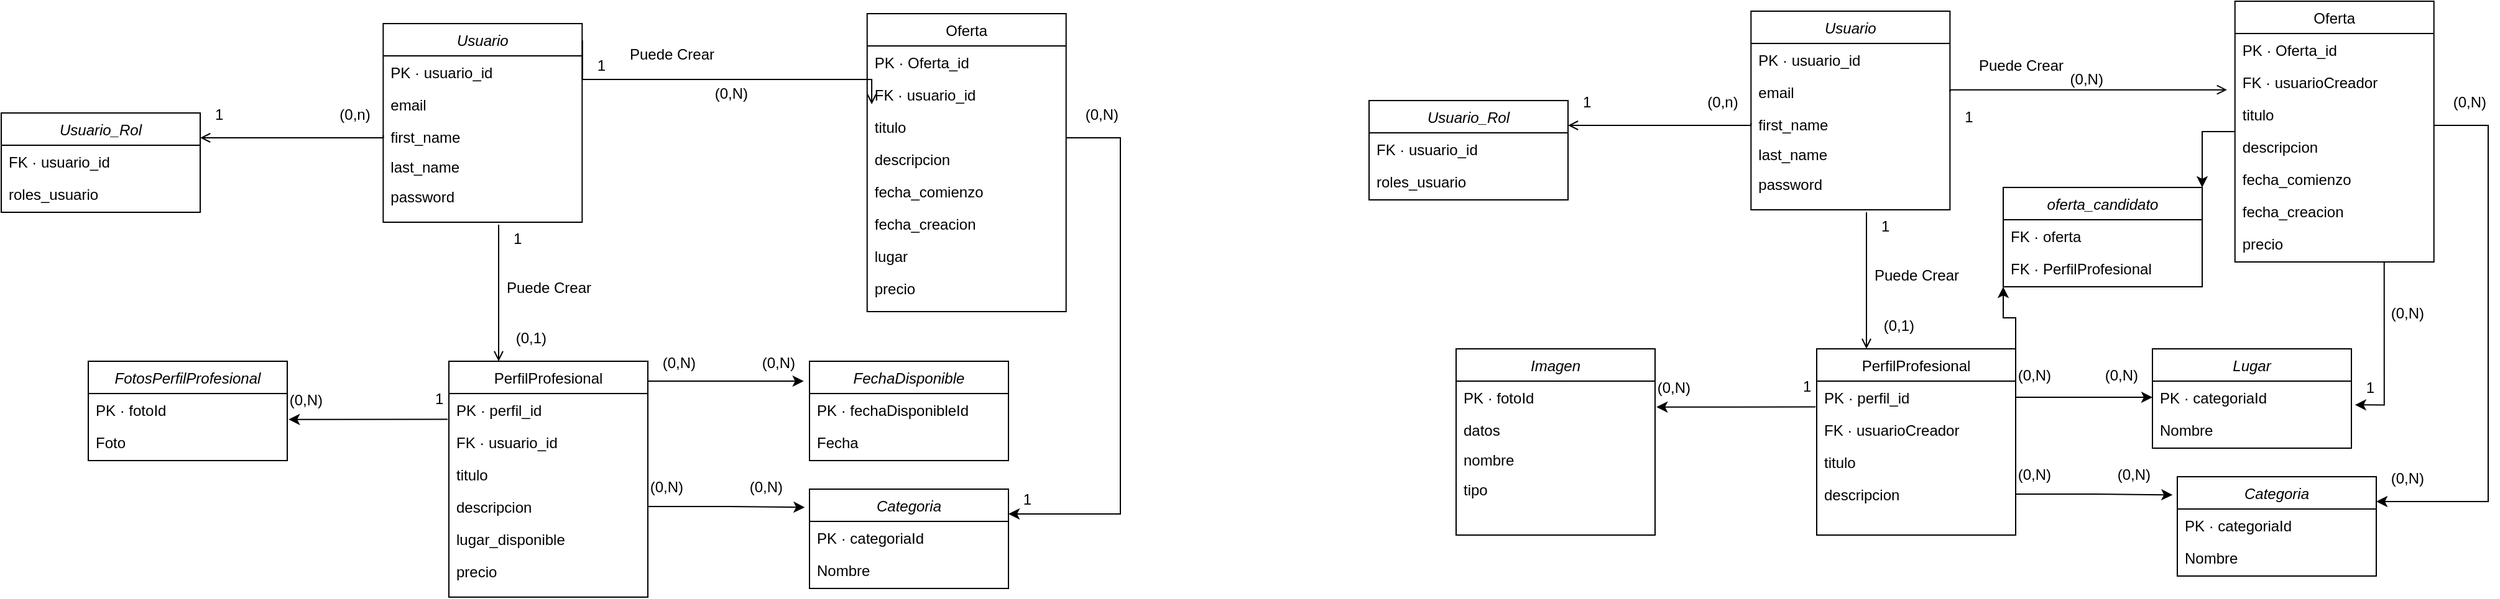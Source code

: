 <mxfile version="23.0.2" type="device">
  <diagram id="C5RBs43oDa-KdzZeNtuy" name="Page-1">
    <mxGraphModel dx="1128" dy="619" grid="1" gridSize="10" guides="1" tooltips="1" connect="1" arrows="1" fold="1" page="1" pageScale="1" pageWidth="827" pageHeight="1169" math="0" shadow="0">
      <root>
        <mxCell id="WIyWlLk6GJQsqaUBKTNV-0" />
        <mxCell id="WIyWlLk6GJQsqaUBKTNV-1" parent="WIyWlLk6GJQsqaUBKTNV-0" />
        <mxCell id="zkfFHV4jXpPFQw0GAbJ--0" value="Usuario" style="swimlane;fontStyle=2;align=center;verticalAlign=top;childLayout=stackLayout;horizontal=1;startSize=26;horizontalStack=0;resizeParent=1;resizeLast=0;collapsible=1;marginBottom=0;rounded=0;shadow=0;strokeWidth=1;" parent="WIyWlLk6GJQsqaUBKTNV-1" vertex="1">
          <mxGeometry x="617.17" y="198" width="160" height="160" as="geometry">
            <mxRectangle x="230" y="140" width="160" height="26" as="alternateBounds" />
          </mxGeometry>
        </mxCell>
        <mxCell id="zkfFHV4jXpPFQw0GAbJ--1" value="PK · usuario_id" style="text;align=left;verticalAlign=top;spacingLeft=4;spacingRight=4;overflow=hidden;rotatable=0;points=[[0,0.5],[1,0.5]];portConstraint=eastwest;" parent="zkfFHV4jXpPFQw0GAbJ--0" vertex="1">
          <mxGeometry y="26" width="160" height="26" as="geometry" />
        </mxCell>
        <mxCell id="zkfFHV4jXpPFQw0GAbJ--2" value="email" style="text;align=left;verticalAlign=top;spacingLeft=4;spacingRight=4;overflow=hidden;rotatable=0;points=[[0,0.5],[1,0.5]];portConstraint=eastwest;rounded=0;shadow=0;html=0;" parent="zkfFHV4jXpPFQw0GAbJ--0" vertex="1">
          <mxGeometry y="52" width="160" height="26" as="geometry" />
        </mxCell>
        <mxCell id="zkfFHV4jXpPFQw0GAbJ--3" value="first_name" style="text;align=left;verticalAlign=top;spacingLeft=4;spacingRight=4;overflow=hidden;rotatable=0;points=[[0,0.5],[1,0.5]];portConstraint=eastwest;rounded=0;shadow=0;html=0;" parent="zkfFHV4jXpPFQw0GAbJ--0" vertex="1">
          <mxGeometry y="78" width="160" height="24" as="geometry" />
        </mxCell>
        <mxCell id="aZsixQPjnXRNn-7B5Ujs-0" value="last_name" style="text;align=left;verticalAlign=top;spacingLeft=4;spacingRight=4;overflow=hidden;rotatable=0;points=[[0,0.5],[1,0.5]];portConstraint=eastwest;rounded=0;shadow=0;html=0;" parent="zkfFHV4jXpPFQw0GAbJ--0" vertex="1">
          <mxGeometry y="102" width="160" height="24" as="geometry" />
        </mxCell>
        <mxCell id="aZsixQPjnXRNn-7B5Ujs-1" value="password" style="text;align=left;verticalAlign=top;spacingLeft=4;spacingRight=4;overflow=hidden;rotatable=0;points=[[0,0.5],[1,0.5]];portConstraint=eastwest;rounded=0;shadow=0;html=0;" parent="zkfFHV4jXpPFQw0GAbJ--0" vertex="1">
          <mxGeometry y="126" width="160" height="24" as="geometry" />
        </mxCell>
        <mxCell id="aZsixQPjnXRNn-7B5Ujs-52" style="edgeStyle=orthogonalEdgeStyle;rounded=0;orthogonalLoop=1;jettySize=auto;html=1;entryX=1;entryY=0.25;entryDx=0;entryDy=0;" parent="WIyWlLk6GJQsqaUBKTNV-1" source="zkfFHV4jXpPFQw0GAbJ--17" target="aZsixQPjnXRNn-7B5Ujs-37" edge="1">
          <mxGeometry relative="1" as="geometry">
            <Array as="points">
              <mxPoint x="1210" y="290" />
              <mxPoint x="1210" y="593" />
            </Array>
          </mxGeometry>
        </mxCell>
        <mxCell id="zkfFHV4jXpPFQw0GAbJ--17" value="Oferta" style="swimlane;fontStyle=0;align=center;verticalAlign=top;childLayout=stackLayout;horizontal=1;startSize=26;horizontalStack=0;resizeParent=1;resizeLast=0;collapsible=1;marginBottom=0;rounded=0;shadow=0;strokeWidth=1;" parent="WIyWlLk6GJQsqaUBKTNV-1" vertex="1">
          <mxGeometry x="1006.36" y="190" width="160" height="240" as="geometry">
            <mxRectangle x="550" y="140" width="160" height="26" as="alternateBounds" />
          </mxGeometry>
        </mxCell>
        <mxCell id="zkfFHV4jXpPFQw0GAbJ--18" value="PK · Oferta_id" style="text;align=left;verticalAlign=top;spacingLeft=4;spacingRight=4;overflow=hidden;rotatable=0;points=[[0,0.5],[1,0.5]];portConstraint=eastwest;" parent="zkfFHV4jXpPFQw0GAbJ--17" vertex="1">
          <mxGeometry y="26" width="160" height="26" as="geometry" />
        </mxCell>
        <mxCell id="zkfFHV4jXpPFQw0GAbJ--25" value="FK · usuario_id" style="text;align=left;verticalAlign=top;spacingLeft=4;spacingRight=4;overflow=hidden;rotatable=0;points=[[0,0.5],[1,0.5]];portConstraint=eastwest;" parent="zkfFHV4jXpPFQw0GAbJ--17" vertex="1">
          <mxGeometry y="52" width="160" height="26" as="geometry" />
        </mxCell>
        <mxCell id="zkfFHV4jXpPFQw0GAbJ--19" value="titulo" style="text;align=left;verticalAlign=top;spacingLeft=4;spacingRight=4;overflow=hidden;rotatable=0;points=[[0,0.5],[1,0.5]];portConstraint=eastwest;rounded=0;shadow=0;html=0;" parent="zkfFHV4jXpPFQw0GAbJ--17" vertex="1">
          <mxGeometry y="78" width="160" height="26" as="geometry" />
        </mxCell>
        <mxCell id="zkfFHV4jXpPFQw0GAbJ--20" value="descripcion" style="text;align=left;verticalAlign=top;spacingLeft=4;spacingRight=4;overflow=hidden;rotatable=0;points=[[0,0.5],[1,0.5]];portConstraint=eastwest;rounded=0;shadow=0;html=0;" parent="zkfFHV4jXpPFQw0GAbJ--17" vertex="1">
          <mxGeometry y="104" width="160" height="26" as="geometry" />
        </mxCell>
        <mxCell id="zkfFHV4jXpPFQw0GAbJ--21" value="fecha_comienzo" style="text;align=left;verticalAlign=top;spacingLeft=4;spacingRight=4;overflow=hidden;rotatable=0;points=[[0,0.5],[1,0.5]];portConstraint=eastwest;rounded=0;shadow=0;html=0;" parent="zkfFHV4jXpPFQw0GAbJ--17" vertex="1">
          <mxGeometry y="130" width="160" height="26" as="geometry" />
        </mxCell>
        <mxCell id="zkfFHV4jXpPFQw0GAbJ--22" value="fecha_creacion" style="text;align=left;verticalAlign=top;spacingLeft=4;spacingRight=4;overflow=hidden;rotatable=0;points=[[0,0.5],[1,0.5]];portConstraint=eastwest;rounded=0;shadow=0;html=0;" parent="zkfFHV4jXpPFQw0GAbJ--17" vertex="1">
          <mxGeometry y="156" width="160" height="26" as="geometry" />
        </mxCell>
        <mxCell id="zkfFHV4jXpPFQw0GAbJ--24" value="lugar" style="text;align=left;verticalAlign=top;spacingLeft=4;spacingRight=4;overflow=hidden;rotatable=0;points=[[0,0.5],[1,0.5]];portConstraint=eastwest;" parent="zkfFHV4jXpPFQw0GAbJ--17" vertex="1">
          <mxGeometry y="182" width="160" height="26" as="geometry" />
        </mxCell>
        <mxCell id="aZsixQPjnXRNn-7B5Ujs-50" value="precio" style="text;align=left;verticalAlign=top;spacingLeft=4;spacingRight=4;overflow=hidden;rotatable=0;points=[[0,0.5],[1,0.5]];portConstraint=eastwest;" parent="zkfFHV4jXpPFQw0GAbJ--17" vertex="1">
          <mxGeometry y="208" width="160" height="26" as="geometry" />
        </mxCell>
        <mxCell id="zkfFHV4jXpPFQw0GAbJ--26" value="" style="endArrow=open;shadow=0;strokeWidth=1;rounded=0;endFill=1;edgeStyle=elbowEdgeStyle;elbow=vertical;exitX=1.001;exitY=0.084;exitDx=0;exitDy=0;exitPerimeter=0;entryX=0.023;entryY=0.808;entryDx=0;entryDy=0;entryPerimeter=0;" parent="WIyWlLk6GJQsqaUBKTNV-1" source="zkfFHV4jXpPFQw0GAbJ--0" target="zkfFHV4jXpPFQw0GAbJ--25" edge="1">
          <mxGeometry x="0.5" y="41" relative="1" as="geometry">
            <mxPoint x="782.13" y="240.0" as="sourcePoint" />
            <mxPoint x="1000" y="243" as="targetPoint" />
            <mxPoint x="-40" y="32" as="offset" />
            <Array as="points">
              <mxPoint x="937.17" y="242.96" />
            </Array>
          </mxGeometry>
        </mxCell>
        <mxCell id="zkfFHV4jXpPFQw0GAbJ--27" value="1" style="resizable=0;align=left;verticalAlign=bottom;labelBackgroundColor=none;fontSize=12;" parent="zkfFHV4jXpPFQw0GAbJ--26" connectable="0" vertex="1">
          <mxGeometry x="-1" relative="1" as="geometry">
            <mxPoint x="10" y="29" as="offset" />
          </mxGeometry>
        </mxCell>
        <mxCell id="zkfFHV4jXpPFQw0GAbJ--28" value="(0,N)" style="resizable=0;align=right;verticalAlign=bottom;labelBackgroundColor=none;fontSize=12;" parent="zkfFHV4jXpPFQw0GAbJ--26" connectable="0" vertex="1">
          <mxGeometry x="1" relative="1" as="geometry">
            <mxPoint x="-98" as="offset" />
          </mxGeometry>
        </mxCell>
        <mxCell id="zkfFHV4jXpPFQw0GAbJ--29" value="Puede Crear" style="text;html=1;resizable=0;points=[];;align=center;verticalAlign=middle;labelBackgroundColor=none;rounded=0;shadow=0;strokeWidth=1;fontSize=12;" parent="zkfFHV4jXpPFQw0GAbJ--26" vertex="1" connectable="0">
          <mxGeometry x="0.5" y="49" relative="1" as="geometry">
            <mxPoint x="-110" y="29" as="offset" />
          </mxGeometry>
        </mxCell>
        <mxCell id="aZsixQPjnXRNn-7B5Ujs-2" value="Usuario_Rol" style="swimlane;fontStyle=2;align=center;verticalAlign=top;childLayout=stackLayout;horizontal=1;startSize=26;horizontalStack=0;resizeParent=1;resizeLast=0;collapsible=1;marginBottom=0;rounded=0;shadow=0;strokeWidth=1;" parent="WIyWlLk6GJQsqaUBKTNV-1" vertex="1">
          <mxGeometry x="310" y="270" width="160" height="80" as="geometry">
            <mxRectangle x="230" y="140" width="160" height="26" as="alternateBounds" />
          </mxGeometry>
        </mxCell>
        <mxCell id="aZsixQPjnXRNn-7B5Ujs-3" value="FK · usuario_id" style="text;align=left;verticalAlign=top;spacingLeft=4;spacingRight=4;overflow=hidden;rotatable=0;points=[[0,0.5],[1,0.5]];portConstraint=eastwest;" parent="aZsixQPjnXRNn-7B5Ujs-2" vertex="1">
          <mxGeometry y="26" width="160" height="26" as="geometry" />
        </mxCell>
        <mxCell id="aZsixQPjnXRNn-7B5Ujs-7" value="roles_usuario" style="text;align=left;verticalAlign=top;spacingLeft=4;spacingRight=4;overflow=hidden;rotatable=0;points=[[0,0.5],[1,0.5]];portConstraint=eastwest;rounded=0;shadow=0;html=0;" parent="aZsixQPjnXRNn-7B5Ujs-2" vertex="1">
          <mxGeometry y="52" width="160" height="24" as="geometry" />
        </mxCell>
        <mxCell id="aZsixQPjnXRNn-7B5Ujs-34" style="edgeStyle=orthogonalEdgeStyle;rounded=0;orthogonalLoop=1;jettySize=auto;html=1;entryX=1.007;entryY=0.801;entryDx=0;entryDy=0;entryPerimeter=0;exitX=-0.006;exitY=0.8;exitDx=0;exitDy=0;exitPerimeter=0;" parent="WIyWlLk6GJQsqaUBKTNV-1" source="aZsixQPjnXRNn-7B5Ujs-9" target="aZsixQPjnXRNn-7B5Ujs-31" edge="1">
          <mxGeometry relative="1" as="geometry">
            <mxPoint x="669" y="647" as="sourcePoint" />
            <mxPoint x="500" y="600" as="targetPoint" />
          </mxGeometry>
        </mxCell>
        <mxCell id="aZsixQPjnXRNn-7B5Ujs-40" style="edgeStyle=orthogonalEdgeStyle;rounded=0;orthogonalLoop=1;jettySize=auto;html=1;exitX=1;exitY=0.5;exitDx=0;exitDy=0;entryX=-0.024;entryY=0.183;entryDx=0;entryDy=0;entryPerimeter=0;" parent="WIyWlLk6GJQsqaUBKTNV-1" source="aZsixQPjnXRNn-7B5Ujs-12" target="aZsixQPjnXRNn-7B5Ujs-37" edge="1">
          <mxGeometry relative="1" as="geometry">
            <Array as="points" />
          </mxGeometry>
        </mxCell>
        <mxCell id="aZsixQPjnXRNn-7B5Ujs-8" value="PerfilProfesional" style="swimlane;fontStyle=0;align=center;verticalAlign=top;childLayout=stackLayout;horizontal=1;startSize=26;horizontalStack=0;resizeParent=1;resizeLast=0;collapsible=1;marginBottom=0;rounded=0;shadow=0;strokeWidth=1;" parent="WIyWlLk6GJQsqaUBKTNV-1" vertex="1">
          <mxGeometry x="670" y="470" width="160" height="190" as="geometry">
            <mxRectangle x="550" y="140" width="160" height="26" as="alternateBounds" />
          </mxGeometry>
        </mxCell>
        <mxCell id="aZsixQPjnXRNn-7B5Ujs-9" value="PK · perfil_id" style="text;align=left;verticalAlign=top;spacingLeft=4;spacingRight=4;overflow=hidden;rotatable=0;points=[[0,0.5],[1,0.5]];portConstraint=eastwest;" parent="aZsixQPjnXRNn-7B5Ujs-8" vertex="1">
          <mxGeometry y="26" width="160" height="26" as="geometry" />
        </mxCell>
        <mxCell id="aZsixQPjnXRNn-7B5Ujs-10" value="FK · usuario_id" style="text;align=left;verticalAlign=top;spacingLeft=4;spacingRight=4;overflow=hidden;rotatable=0;points=[[0,0.5],[1,0.5]];portConstraint=eastwest;" parent="aZsixQPjnXRNn-7B5Ujs-8" vertex="1">
          <mxGeometry y="52" width="160" height="26" as="geometry" />
        </mxCell>
        <mxCell id="aZsixQPjnXRNn-7B5Ujs-11" value="titulo" style="text;align=left;verticalAlign=top;spacingLeft=4;spacingRight=4;overflow=hidden;rotatable=0;points=[[0,0.5],[1,0.5]];portConstraint=eastwest;rounded=0;shadow=0;html=0;" parent="aZsixQPjnXRNn-7B5Ujs-8" vertex="1">
          <mxGeometry y="78" width="160" height="26" as="geometry" />
        </mxCell>
        <mxCell id="aZsixQPjnXRNn-7B5Ujs-12" value="descripcion" style="text;align=left;verticalAlign=top;spacingLeft=4;spacingRight=4;overflow=hidden;rotatable=0;points=[[0,0.5],[1,0.5]];portConstraint=eastwest;rounded=0;shadow=0;html=0;" parent="aZsixQPjnXRNn-7B5Ujs-8" vertex="1">
          <mxGeometry y="104" width="160" height="26" as="geometry" />
        </mxCell>
        <mxCell id="aZsixQPjnXRNn-7B5Ujs-15" value="lugar_disponible" style="text;align=left;verticalAlign=top;spacingLeft=4;spacingRight=4;overflow=hidden;rotatable=0;points=[[0,0.5],[1,0.5]];portConstraint=eastwest;" parent="aZsixQPjnXRNn-7B5Ujs-8" vertex="1">
          <mxGeometry y="130" width="160" height="26" as="geometry" />
        </mxCell>
        <mxCell id="aZsixQPjnXRNn-7B5Ujs-51" value="precio" style="text;align=left;verticalAlign=top;spacingLeft=4;spacingRight=4;overflow=hidden;rotatable=0;points=[[0,0.5],[1,0.5]];portConstraint=eastwest;" parent="aZsixQPjnXRNn-7B5Ujs-8" vertex="1">
          <mxGeometry y="156" width="160" height="26" as="geometry" />
        </mxCell>
        <mxCell id="aZsixQPjnXRNn-7B5Ujs-17" value="" style="endArrow=open;shadow=0;strokeWidth=1;rounded=0;endFill=1;edgeStyle=elbowEdgeStyle;elbow=vertical;entryX=0.25;entryY=0;entryDx=0;entryDy=0;" parent="WIyWlLk6GJQsqaUBKTNV-1" target="aZsixQPjnXRNn-7B5Ujs-8" edge="1">
          <mxGeometry x="0.5" y="41" relative="1" as="geometry">
            <mxPoint x="710" y="360" as="sourcePoint" />
            <mxPoint x="594" y="440" as="targetPoint" />
            <mxPoint x="-40" y="32" as="offset" />
            <Array as="points">
              <mxPoint x="710" y="410" />
            </Array>
          </mxGeometry>
        </mxCell>
        <mxCell id="aZsixQPjnXRNn-7B5Ujs-18" value="1" style="resizable=0;align=left;verticalAlign=bottom;labelBackgroundColor=none;fontSize=12;" parent="aZsixQPjnXRNn-7B5Ujs-17" connectable="0" vertex="1">
          <mxGeometry x="-1" relative="1" as="geometry">
            <mxPoint x="10" y="20" as="offset" />
          </mxGeometry>
        </mxCell>
        <mxCell id="aZsixQPjnXRNn-7B5Ujs-19" value="(0,1)" style="resizable=0;align=right;verticalAlign=bottom;labelBackgroundColor=none;fontSize=12;" parent="aZsixQPjnXRNn-7B5Ujs-17" connectable="0" vertex="1">
          <mxGeometry x="1" relative="1" as="geometry">
            <mxPoint x="40" y="-10" as="offset" />
          </mxGeometry>
        </mxCell>
        <mxCell id="aZsixQPjnXRNn-7B5Ujs-20" value="Puede Crear" style="text;html=1;resizable=0;points=[];;align=center;verticalAlign=middle;labelBackgroundColor=none;rounded=0;shadow=0;strokeWidth=1;fontSize=12;" parent="aZsixQPjnXRNn-7B5Ujs-17" vertex="1" connectable="0">
          <mxGeometry x="0.5" y="49" relative="1" as="geometry">
            <mxPoint x="-9" y="-32" as="offset" />
          </mxGeometry>
        </mxCell>
        <mxCell id="aZsixQPjnXRNn-7B5Ujs-26" value="" style="endArrow=open;shadow=0;strokeWidth=1;rounded=0;endFill=1;edgeStyle=elbowEdgeStyle;elbow=vertical;exitX=0;exitY=0.5;exitDx=0;exitDy=0;entryX=1;entryY=0.25;entryDx=0;entryDy=0;" parent="WIyWlLk6GJQsqaUBKTNV-1" source="zkfFHV4jXpPFQw0GAbJ--3" target="aZsixQPjnXRNn-7B5Ujs-2" edge="1">
          <mxGeometry x="0.5" y="41" relative="1" as="geometry">
            <mxPoint x="380" y="410" as="sourcePoint" />
            <mxPoint x="390" y="280" as="targetPoint" />
            <mxPoint x="-40" y="32" as="offset" />
            <Array as="points">
              <mxPoint x="480" y="290" />
            </Array>
          </mxGeometry>
        </mxCell>
        <mxCell id="aZsixQPjnXRNn-7B5Ujs-27" value="(0,n)" style="resizable=0;align=left;verticalAlign=bottom;labelBackgroundColor=none;fontSize=12;" parent="aZsixQPjnXRNn-7B5Ujs-26" connectable="0" vertex="1">
          <mxGeometry x="-1" relative="1" as="geometry">
            <mxPoint x="-37" y="-8" as="offset" />
          </mxGeometry>
        </mxCell>
        <mxCell id="aZsixQPjnXRNn-7B5Ujs-28" value="1" style="resizable=0;align=right;verticalAlign=bottom;labelBackgroundColor=none;fontSize=12;" parent="aZsixQPjnXRNn-7B5Ujs-26" connectable="0" vertex="1">
          <mxGeometry x="1" relative="1" as="geometry">
            <mxPoint x="20" y="-10" as="offset" />
          </mxGeometry>
        </mxCell>
        <mxCell id="aZsixQPjnXRNn-7B5Ujs-30" value="FotosPerfilProfesional" style="swimlane;fontStyle=2;align=center;verticalAlign=top;childLayout=stackLayout;horizontal=1;startSize=26;horizontalStack=0;resizeParent=1;resizeLast=0;collapsible=1;marginBottom=0;rounded=0;shadow=0;strokeWidth=1;" parent="WIyWlLk6GJQsqaUBKTNV-1" vertex="1">
          <mxGeometry x="380" y="470" width="160" height="80" as="geometry">
            <mxRectangle x="230" y="140" width="160" height="26" as="alternateBounds" />
          </mxGeometry>
        </mxCell>
        <mxCell id="aZsixQPjnXRNn-7B5Ujs-31" value="PK · fotoId" style="text;align=left;verticalAlign=top;spacingLeft=4;spacingRight=4;overflow=hidden;rotatable=0;points=[[0,0.5],[1,0.5]];portConstraint=eastwest;" parent="aZsixQPjnXRNn-7B5Ujs-30" vertex="1">
          <mxGeometry y="26" width="160" height="26" as="geometry" />
        </mxCell>
        <mxCell id="aZsixQPjnXRNn-7B5Ujs-32" value="Foto" style="text;align=left;verticalAlign=top;spacingLeft=4;spacingRight=4;overflow=hidden;rotatable=0;points=[[0,0.5],[1,0.5]];portConstraint=eastwest;rounded=0;shadow=0;html=0;" parent="aZsixQPjnXRNn-7B5Ujs-30" vertex="1">
          <mxGeometry y="52" width="160" height="24" as="geometry" />
        </mxCell>
        <mxCell id="aZsixQPjnXRNn-7B5Ujs-35" value="(0,N)" style="resizable=0;align=right;verticalAlign=bottom;labelBackgroundColor=none;fontSize=12;" parent="WIyWlLk6GJQsqaUBKTNV-1" connectable="0" vertex="1">
          <mxGeometry x="569.997" y="510.0" as="geometry" />
        </mxCell>
        <mxCell id="aZsixQPjnXRNn-7B5Ujs-37" value="Categoria" style="swimlane;fontStyle=2;align=center;verticalAlign=top;childLayout=stackLayout;horizontal=1;startSize=26;horizontalStack=0;resizeParent=1;resizeLast=0;collapsible=1;marginBottom=0;rounded=0;shadow=0;strokeWidth=1;" parent="WIyWlLk6GJQsqaUBKTNV-1" vertex="1">
          <mxGeometry x="960" y="573" width="160" height="80" as="geometry">
            <mxRectangle x="230" y="140" width="160" height="26" as="alternateBounds" />
          </mxGeometry>
        </mxCell>
        <mxCell id="aZsixQPjnXRNn-7B5Ujs-38" value="PK · categoriaId" style="text;align=left;verticalAlign=top;spacingLeft=4;spacingRight=4;overflow=hidden;rotatable=0;points=[[0,0.5],[1,0.5]];portConstraint=eastwest;" parent="aZsixQPjnXRNn-7B5Ujs-37" vertex="1">
          <mxGeometry y="26" width="160" height="26" as="geometry" />
        </mxCell>
        <mxCell id="aZsixQPjnXRNn-7B5Ujs-39" value="Nombre" style="text;align=left;verticalAlign=top;spacingLeft=4;spacingRight=4;overflow=hidden;rotatable=0;points=[[0,0.5],[1,0.5]];portConstraint=eastwest;rounded=0;shadow=0;html=0;" parent="aZsixQPjnXRNn-7B5Ujs-37" vertex="1">
          <mxGeometry y="52" width="160" height="24" as="geometry" />
        </mxCell>
        <mxCell id="aZsixQPjnXRNn-7B5Ujs-41" value="(0,N)" style="resizable=0;align=right;verticalAlign=bottom;labelBackgroundColor=none;fontSize=12;" parent="WIyWlLk6GJQsqaUBKTNV-1" connectable="0" vertex="1">
          <mxGeometry x="859.997" y="580" as="geometry" />
        </mxCell>
        <mxCell id="aZsixQPjnXRNn-7B5Ujs-42" value="(0,N)" style="resizable=0;align=right;verticalAlign=bottom;labelBackgroundColor=none;fontSize=12;" parent="WIyWlLk6GJQsqaUBKTNV-1" connectable="0" vertex="1">
          <mxGeometry x="939.997" y="580" as="geometry" />
        </mxCell>
        <mxCell id="aZsixQPjnXRNn-7B5Ujs-43" value="1" style="resizable=0;align=left;verticalAlign=bottom;labelBackgroundColor=none;fontSize=12;" parent="WIyWlLk6GJQsqaUBKTNV-1" connectable="0" vertex="1">
          <mxGeometry x="660" y="510.0" as="geometry">
            <mxPoint x="-3" y="-1" as="offset" />
          </mxGeometry>
        </mxCell>
        <mxCell id="aZsixQPjnXRNn-7B5Ujs-44" value="FechaDisponible" style="swimlane;fontStyle=2;align=center;verticalAlign=top;childLayout=stackLayout;horizontal=1;startSize=26;horizontalStack=0;resizeParent=1;resizeLast=0;collapsible=1;marginBottom=0;rounded=0;shadow=0;strokeWidth=1;" parent="WIyWlLk6GJQsqaUBKTNV-1" vertex="1">
          <mxGeometry x="960" y="470" width="160" height="80" as="geometry">
            <mxRectangle x="230" y="140" width="160" height="26" as="alternateBounds" />
          </mxGeometry>
        </mxCell>
        <mxCell id="aZsixQPjnXRNn-7B5Ujs-45" value="PK · fechaDisponibleId" style="text;align=left;verticalAlign=top;spacingLeft=4;spacingRight=4;overflow=hidden;rotatable=0;points=[[0,0.5],[1,0.5]];portConstraint=eastwest;" parent="aZsixQPjnXRNn-7B5Ujs-44" vertex="1">
          <mxGeometry y="26" width="160" height="26" as="geometry" />
        </mxCell>
        <mxCell id="aZsixQPjnXRNn-7B5Ujs-46" value="Fecha" style="text;align=left;verticalAlign=top;spacingLeft=4;spacingRight=4;overflow=hidden;rotatable=0;points=[[0,0.5],[1,0.5]];portConstraint=eastwest;rounded=0;shadow=0;html=0;" parent="aZsixQPjnXRNn-7B5Ujs-44" vertex="1">
          <mxGeometry y="52" width="160" height="24" as="geometry" />
        </mxCell>
        <mxCell id="aZsixQPjnXRNn-7B5Ujs-47" style="edgeStyle=orthogonalEdgeStyle;rounded=0;orthogonalLoop=1;jettySize=auto;html=1;entryX=-0.029;entryY=0.2;entryDx=0;entryDy=0;entryPerimeter=0;" parent="WIyWlLk6GJQsqaUBKTNV-1" source="aZsixQPjnXRNn-7B5Ujs-8" target="aZsixQPjnXRNn-7B5Ujs-44" edge="1">
          <mxGeometry relative="1" as="geometry">
            <Array as="points">
              <mxPoint x="890" y="486" />
              <mxPoint x="890" y="486" />
            </Array>
          </mxGeometry>
        </mxCell>
        <mxCell id="aZsixQPjnXRNn-7B5Ujs-48" value="(0,N)" style="resizable=0;align=right;verticalAlign=bottom;labelBackgroundColor=none;fontSize=12;" parent="WIyWlLk6GJQsqaUBKTNV-1" connectable="0" vertex="1">
          <mxGeometry x="949.997" y="480.0" as="geometry" />
        </mxCell>
        <mxCell id="aZsixQPjnXRNn-7B5Ujs-49" value="(0,N)" style="resizable=0;align=right;verticalAlign=bottom;labelBackgroundColor=none;fontSize=12;" parent="WIyWlLk6GJQsqaUBKTNV-1" connectable="0" vertex="1">
          <mxGeometry x="869.997" y="480.0" as="geometry" />
        </mxCell>
        <mxCell id="aZsixQPjnXRNn-7B5Ujs-53" value="(0,N)" style="resizable=0;align=right;verticalAlign=bottom;labelBackgroundColor=none;fontSize=12;" parent="WIyWlLk6GJQsqaUBKTNV-1" connectable="0" vertex="1">
          <mxGeometry x="1209.997" y="280.0" as="geometry" />
        </mxCell>
        <mxCell id="aZsixQPjnXRNn-7B5Ujs-54" value="1" style="resizable=0;align=right;verticalAlign=bottom;labelBackgroundColor=none;fontSize=12;" parent="WIyWlLk6GJQsqaUBKTNV-1" connectable="0" vertex="1">
          <mxGeometry x="1140" y="590" as="geometry" />
        </mxCell>
        <mxCell id="DtI6e-BI0SvDTkb59IeY-0" value="Usuario" style="swimlane;fontStyle=2;align=center;verticalAlign=top;childLayout=stackLayout;horizontal=1;startSize=26;horizontalStack=0;resizeParent=1;resizeLast=0;collapsible=1;marginBottom=0;rounded=0;shadow=0;strokeWidth=1;" vertex="1" parent="WIyWlLk6GJQsqaUBKTNV-1">
          <mxGeometry x="1717.17" y="188" width="160" height="160" as="geometry">
            <mxRectangle x="230" y="140" width="160" height="26" as="alternateBounds" />
          </mxGeometry>
        </mxCell>
        <mxCell id="DtI6e-BI0SvDTkb59IeY-1" value="PK · usuario_id" style="text;align=left;verticalAlign=top;spacingLeft=4;spacingRight=4;overflow=hidden;rotatable=0;points=[[0,0.5],[1,0.5]];portConstraint=eastwest;" vertex="1" parent="DtI6e-BI0SvDTkb59IeY-0">
          <mxGeometry y="26" width="160" height="26" as="geometry" />
        </mxCell>
        <mxCell id="DtI6e-BI0SvDTkb59IeY-2" value="email" style="text;align=left;verticalAlign=top;spacingLeft=4;spacingRight=4;overflow=hidden;rotatable=0;points=[[0,0.5],[1,0.5]];portConstraint=eastwest;rounded=0;shadow=0;html=0;" vertex="1" parent="DtI6e-BI0SvDTkb59IeY-0">
          <mxGeometry y="52" width="160" height="26" as="geometry" />
        </mxCell>
        <mxCell id="DtI6e-BI0SvDTkb59IeY-3" value="first_name" style="text;align=left;verticalAlign=top;spacingLeft=4;spacingRight=4;overflow=hidden;rotatable=0;points=[[0,0.5],[1,0.5]];portConstraint=eastwest;rounded=0;shadow=0;html=0;" vertex="1" parent="DtI6e-BI0SvDTkb59IeY-0">
          <mxGeometry y="78" width="160" height="24" as="geometry" />
        </mxCell>
        <mxCell id="DtI6e-BI0SvDTkb59IeY-4" value="last_name" style="text;align=left;verticalAlign=top;spacingLeft=4;spacingRight=4;overflow=hidden;rotatable=0;points=[[0,0.5],[1,0.5]];portConstraint=eastwest;rounded=0;shadow=0;html=0;" vertex="1" parent="DtI6e-BI0SvDTkb59IeY-0">
          <mxGeometry y="102" width="160" height="24" as="geometry" />
        </mxCell>
        <mxCell id="DtI6e-BI0SvDTkb59IeY-5" value="password" style="text;align=left;verticalAlign=top;spacingLeft=4;spacingRight=4;overflow=hidden;rotatable=0;points=[[0,0.5],[1,0.5]];portConstraint=eastwest;rounded=0;shadow=0;html=0;" vertex="1" parent="DtI6e-BI0SvDTkb59IeY-0">
          <mxGeometry y="126" width="160" height="24" as="geometry" />
        </mxCell>
        <mxCell id="DtI6e-BI0SvDTkb59IeY-6" style="edgeStyle=orthogonalEdgeStyle;rounded=0;orthogonalLoop=1;jettySize=auto;html=1;entryX=1;entryY=0.25;entryDx=0;entryDy=0;" edge="1" parent="WIyWlLk6GJQsqaUBKTNV-1" source="DtI6e-BI0SvDTkb59IeY-7" target="DtI6e-BI0SvDTkb59IeY-43">
          <mxGeometry relative="1" as="geometry">
            <Array as="points">
              <mxPoint x="2310" y="280" />
              <mxPoint x="2310" y="583" />
            </Array>
          </mxGeometry>
        </mxCell>
        <mxCell id="DtI6e-BI0SvDTkb59IeY-71" style="edgeStyle=orthogonalEdgeStyle;rounded=0;orthogonalLoop=1;jettySize=auto;html=1;entryX=1;entryY=0;entryDx=0;entryDy=0;" edge="1" parent="WIyWlLk6GJQsqaUBKTNV-1" source="DtI6e-BI0SvDTkb59IeY-7" target="DtI6e-BI0SvDTkb59IeY-68">
          <mxGeometry relative="1" as="geometry" />
        </mxCell>
        <mxCell id="DtI6e-BI0SvDTkb59IeY-7" value="Oferta" style="swimlane;fontStyle=0;align=center;verticalAlign=top;childLayout=stackLayout;horizontal=1;startSize=26;horizontalStack=0;resizeParent=1;resizeLast=0;collapsible=1;marginBottom=0;rounded=0;shadow=0;strokeWidth=1;" vertex="1" parent="WIyWlLk6GJQsqaUBKTNV-1">
          <mxGeometry x="2106.36" y="180" width="160" height="210" as="geometry">
            <mxRectangle x="550" y="140" width="160" height="26" as="alternateBounds" />
          </mxGeometry>
        </mxCell>
        <mxCell id="DtI6e-BI0SvDTkb59IeY-8" value="PK · Oferta_id" style="text;align=left;verticalAlign=top;spacingLeft=4;spacingRight=4;overflow=hidden;rotatable=0;points=[[0,0.5],[1,0.5]];portConstraint=eastwest;" vertex="1" parent="DtI6e-BI0SvDTkb59IeY-7">
          <mxGeometry y="26" width="160" height="26" as="geometry" />
        </mxCell>
        <mxCell id="DtI6e-BI0SvDTkb59IeY-9" value="FK · usuarioCreador" style="text;align=left;verticalAlign=top;spacingLeft=4;spacingRight=4;overflow=hidden;rotatable=0;points=[[0,0.5],[1,0.5]];portConstraint=eastwest;" vertex="1" parent="DtI6e-BI0SvDTkb59IeY-7">
          <mxGeometry y="52" width="160" height="26" as="geometry" />
        </mxCell>
        <mxCell id="DtI6e-BI0SvDTkb59IeY-10" value="titulo" style="text;align=left;verticalAlign=top;spacingLeft=4;spacingRight=4;overflow=hidden;rotatable=0;points=[[0,0.5],[1,0.5]];portConstraint=eastwest;rounded=0;shadow=0;html=0;" vertex="1" parent="DtI6e-BI0SvDTkb59IeY-7">
          <mxGeometry y="78" width="160" height="26" as="geometry" />
        </mxCell>
        <mxCell id="DtI6e-BI0SvDTkb59IeY-11" value="descripcion" style="text;align=left;verticalAlign=top;spacingLeft=4;spacingRight=4;overflow=hidden;rotatable=0;points=[[0,0.5],[1,0.5]];portConstraint=eastwest;rounded=0;shadow=0;html=0;" vertex="1" parent="DtI6e-BI0SvDTkb59IeY-7">
          <mxGeometry y="104" width="160" height="26" as="geometry" />
        </mxCell>
        <mxCell id="DtI6e-BI0SvDTkb59IeY-12" value="fecha_comienzo" style="text;align=left;verticalAlign=top;spacingLeft=4;spacingRight=4;overflow=hidden;rotatable=0;points=[[0,0.5],[1,0.5]];portConstraint=eastwest;rounded=0;shadow=0;html=0;" vertex="1" parent="DtI6e-BI0SvDTkb59IeY-7">
          <mxGeometry y="130" width="160" height="26" as="geometry" />
        </mxCell>
        <mxCell id="DtI6e-BI0SvDTkb59IeY-13" value="fecha_creacion" style="text;align=left;verticalAlign=top;spacingLeft=4;spacingRight=4;overflow=hidden;rotatable=0;points=[[0,0.5],[1,0.5]];portConstraint=eastwest;rounded=0;shadow=0;html=0;" vertex="1" parent="DtI6e-BI0SvDTkb59IeY-7">
          <mxGeometry y="156" width="160" height="26" as="geometry" />
        </mxCell>
        <mxCell id="DtI6e-BI0SvDTkb59IeY-15" value="precio" style="text;align=left;verticalAlign=top;spacingLeft=4;spacingRight=4;overflow=hidden;rotatable=0;points=[[0,0.5],[1,0.5]];portConstraint=eastwest;" vertex="1" parent="DtI6e-BI0SvDTkb59IeY-7">
          <mxGeometry y="182" width="160" height="26" as="geometry" />
        </mxCell>
        <mxCell id="DtI6e-BI0SvDTkb59IeY-16" value="" style="endArrow=open;shadow=0;strokeWidth=1;rounded=0;endFill=1;edgeStyle=elbowEdgeStyle;elbow=vertical;exitX=1;exitY=0.5;exitDx=0;exitDy=0;entryX=-0.04;entryY=0.745;entryDx=0;entryDy=0;entryPerimeter=0;" edge="1" parent="WIyWlLk6GJQsqaUBKTNV-1" source="DtI6e-BI0SvDTkb59IeY-2" target="DtI6e-BI0SvDTkb59IeY-9">
          <mxGeometry x="0.5" y="41" relative="1" as="geometry">
            <mxPoint x="1920" y="260" as="sourcePoint" />
            <mxPoint x="2080" y="260" as="targetPoint" />
            <mxPoint x="-40" y="32" as="offset" />
            <Array as="points">
              <mxPoint x="1962.67" y="251.36" />
            </Array>
          </mxGeometry>
        </mxCell>
        <mxCell id="DtI6e-BI0SvDTkb59IeY-17" value="1" style="resizable=0;align=left;verticalAlign=bottom;labelBackgroundColor=none;fontSize=12;" connectable="0" vertex="1" parent="DtI6e-BI0SvDTkb59IeY-16">
          <mxGeometry x="-1" relative="1" as="geometry">
            <mxPoint x="10" y="29" as="offset" />
          </mxGeometry>
        </mxCell>
        <mxCell id="DtI6e-BI0SvDTkb59IeY-18" value="(0,N)" style="resizable=0;align=right;verticalAlign=bottom;labelBackgroundColor=none;fontSize=12;" connectable="0" vertex="1" parent="DtI6e-BI0SvDTkb59IeY-16">
          <mxGeometry x="1" relative="1" as="geometry">
            <mxPoint x="-98" as="offset" />
          </mxGeometry>
        </mxCell>
        <mxCell id="DtI6e-BI0SvDTkb59IeY-19" value="Puede Crear" style="text;html=1;resizable=0;points=[];;align=center;verticalAlign=middle;labelBackgroundColor=none;rounded=0;shadow=0;strokeWidth=1;fontSize=12;" vertex="1" connectable="0" parent="DtI6e-BI0SvDTkb59IeY-16">
          <mxGeometry x="0.5" y="49" relative="1" as="geometry">
            <mxPoint x="-110" y="29" as="offset" />
          </mxGeometry>
        </mxCell>
        <mxCell id="DtI6e-BI0SvDTkb59IeY-20" value="Usuario_Rol" style="swimlane;fontStyle=2;align=center;verticalAlign=top;childLayout=stackLayout;horizontal=1;startSize=26;horizontalStack=0;resizeParent=1;resizeLast=0;collapsible=1;marginBottom=0;rounded=0;shadow=0;strokeWidth=1;" vertex="1" parent="WIyWlLk6GJQsqaUBKTNV-1">
          <mxGeometry x="1410" y="260" width="160" height="80" as="geometry">
            <mxRectangle x="230" y="140" width="160" height="26" as="alternateBounds" />
          </mxGeometry>
        </mxCell>
        <mxCell id="DtI6e-BI0SvDTkb59IeY-21" value="FK · usuario_id" style="text;align=left;verticalAlign=top;spacingLeft=4;spacingRight=4;overflow=hidden;rotatable=0;points=[[0,0.5],[1,0.5]];portConstraint=eastwest;" vertex="1" parent="DtI6e-BI0SvDTkb59IeY-20">
          <mxGeometry y="26" width="160" height="26" as="geometry" />
        </mxCell>
        <mxCell id="DtI6e-BI0SvDTkb59IeY-22" value="roles_usuario" style="text;align=left;verticalAlign=top;spacingLeft=4;spacingRight=4;overflow=hidden;rotatable=0;points=[[0,0.5],[1,0.5]];portConstraint=eastwest;rounded=0;shadow=0;html=0;" vertex="1" parent="DtI6e-BI0SvDTkb59IeY-20">
          <mxGeometry y="52" width="160" height="24" as="geometry" />
        </mxCell>
        <mxCell id="DtI6e-BI0SvDTkb59IeY-23" style="edgeStyle=orthogonalEdgeStyle;rounded=0;orthogonalLoop=1;jettySize=auto;html=1;entryX=1.007;entryY=0.801;entryDx=0;entryDy=0;entryPerimeter=0;exitX=-0.006;exitY=0.8;exitDx=0;exitDy=0;exitPerimeter=0;" edge="1" parent="WIyWlLk6GJQsqaUBKTNV-1" source="DtI6e-BI0SvDTkb59IeY-26" target="DtI6e-BI0SvDTkb59IeY-40">
          <mxGeometry relative="1" as="geometry">
            <mxPoint x="1769" y="637" as="sourcePoint" />
            <mxPoint x="1600" y="590" as="targetPoint" />
          </mxGeometry>
        </mxCell>
        <mxCell id="DtI6e-BI0SvDTkb59IeY-24" style="edgeStyle=orthogonalEdgeStyle;rounded=0;orthogonalLoop=1;jettySize=auto;html=1;exitX=1;exitY=0.5;exitDx=0;exitDy=0;entryX=-0.024;entryY=0.183;entryDx=0;entryDy=0;entryPerimeter=0;" edge="1" parent="WIyWlLk6GJQsqaUBKTNV-1" source="DtI6e-BI0SvDTkb59IeY-29" target="DtI6e-BI0SvDTkb59IeY-43">
          <mxGeometry relative="1" as="geometry">
            <Array as="points" />
          </mxGeometry>
        </mxCell>
        <mxCell id="DtI6e-BI0SvDTkb59IeY-72" style="edgeStyle=orthogonalEdgeStyle;rounded=0;orthogonalLoop=1;jettySize=auto;html=1;entryX=0;entryY=1;entryDx=0;entryDy=0;exitX=1;exitY=0;exitDx=0;exitDy=0;" edge="1" parent="WIyWlLk6GJQsqaUBKTNV-1" source="DtI6e-BI0SvDTkb59IeY-25" target="DtI6e-BI0SvDTkb59IeY-68">
          <mxGeometry relative="1" as="geometry" />
        </mxCell>
        <mxCell id="DtI6e-BI0SvDTkb59IeY-25" value="PerfilProfesional" style="swimlane;fontStyle=0;align=center;verticalAlign=top;childLayout=stackLayout;horizontal=1;startSize=26;horizontalStack=0;resizeParent=1;resizeLast=0;collapsible=1;marginBottom=0;rounded=0;shadow=0;strokeWidth=1;" vertex="1" parent="WIyWlLk6GJQsqaUBKTNV-1">
          <mxGeometry x="1770" y="460" width="160" height="150" as="geometry">
            <mxRectangle x="550" y="140" width="160" height="26" as="alternateBounds" />
          </mxGeometry>
        </mxCell>
        <mxCell id="DtI6e-BI0SvDTkb59IeY-26" value="PK · perfil_id" style="text;align=left;verticalAlign=top;spacingLeft=4;spacingRight=4;overflow=hidden;rotatable=0;points=[[0,0.5],[1,0.5]];portConstraint=eastwest;" vertex="1" parent="DtI6e-BI0SvDTkb59IeY-25">
          <mxGeometry y="26" width="160" height="26" as="geometry" />
        </mxCell>
        <mxCell id="DtI6e-BI0SvDTkb59IeY-27" value="FK · usuarioCreador" style="text;align=left;verticalAlign=top;spacingLeft=4;spacingRight=4;overflow=hidden;rotatable=0;points=[[0,0.5],[1,0.5]];portConstraint=eastwest;" vertex="1" parent="DtI6e-BI0SvDTkb59IeY-25">
          <mxGeometry y="52" width="160" height="26" as="geometry" />
        </mxCell>
        <mxCell id="DtI6e-BI0SvDTkb59IeY-28" value="titulo" style="text;align=left;verticalAlign=top;spacingLeft=4;spacingRight=4;overflow=hidden;rotatable=0;points=[[0,0.5],[1,0.5]];portConstraint=eastwest;rounded=0;shadow=0;html=0;" vertex="1" parent="DtI6e-BI0SvDTkb59IeY-25">
          <mxGeometry y="78" width="160" height="26" as="geometry" />
        </mxCell>
        <mxCell id="DtI6e-BI0SvDTkb59IeY-29" value="descripcion" style="text;align=left;verticalAlign=top;spacingLeft=4;spacingRight=4;overflow=hidden;rotatable=0;points=[[0,0.5],[1,0.5]];portConstraint=eastwest;rounded=0;shadow=0;html=0;" vertex="1" parent="DtI6e-BI0SvDTkb59IeY-25">
          <mxGeometry y="104" width="160" height="26" as="geometry" />
        </mxCell>
        <mxCell id="DtI6e-BI0SvDTkb59IeY-32" value="" style="endArrow=open;shadow=0;strokeWidth=1;rounded=0;endFill=1;edgeStyle=elbowEdgeStyle;elbow=vertical;entryX=0.25;entryY=0;entryDx=0;entryDy=0;" edge="1" parent="WIyWlLk6GJQsqaUBKTNV-1" target="DtI6e-BI0SvDTkb59IeY-25">
          <mxGeometry x="0.5" y="41" relative="1" as="geometry">
            <mxPoint x="1810" y="350" as="sourcePoint" />
            <mxPoint x="1694" y="430" as="targetPoint" />
            <mxPoint x="-40" y="32" as="offset" />
            <Array as="points">
              <mxPoint x="1810" y="400" />
            </Array>
          </mxGeometry>
        </mxCell>
        <mxCell id="DtI6e-BI0SvDTkb59IeY-33" value="1" style="resizable=0;align=left;verticalAlign=bottom;labelBackgroundColor=none;fontSize=12;" connectable="0" vertex="1" parent="DtI6e-BI0SvDTkb59IeY-32">
          <mxGeometry x="-1" relative="1" as="geometry">
            <mxPoint x="10" y="20" as="offset" />
          </mxGeometry>
        </mxCell>
        <mxCell id="DtI6e-BI0SvDTkb59IeY-34" value="(0,1)" style="resizable=0;align=right;verticalAlign=bottom;labelBackgroundColor=none;fontSize=12;" connectable="0" vertex="1" parent="DtI6e-BI0SvDTkb59IeY-32">
          <mxGeometry x="1" relative="1" as="geometry">
            <mxPoint x="40" y="-10" as="offset" />
          </mxGeometry>
        </mxCell>
        <mxCell id="DtI6e-BI0SvDTkb59IeY-35" value="Puede Crear" style="text;html=1;resizable=0;points=[];;align=center;verticalAlign=middle;labelBackgroundColor=none;rounded=0;shadow=0;strokeWidth=1;fontSize=12;" vertex="1" connectable="0" parent="DtI6e-BI0SvDTkb59IeY-32">
          <mxGeometry x="0.5" y="49" relative="1" as="geometry">
            <mxPoint x="-9" y="-32" as="offset" />
          </mxGeometry>
        </mxCell>
        <mxCell id="DtI6e-BI0SvDTkb59IeY-36" value="" style="endArrow=open;shadow=0;strokeWidth=1;rounded=0;endFill=1;edgeStyle=elbowEdgeStyle;elbow=vertical;exitX=0;exitY=0.5;exitDx=0;exitDy=0;entryX=1;entryY=0.25;entryDx=0;entryDy=0;" edge="1" parent="WIyWlLk6GJQsqaUBKTNV-1" source="DtI6e-BI0SvDTkb59IeY-3" target="DtI6e-BI0SvDTkb59IeY-20">
          <mxGeometry x="0.5" y="41" relative="1" as="geometry">
            <mxPoint x="1480" y="400" as="sourcePoint" />
            <mxPoint x="1490" y="270" as="targetPoint" />
            <mxPoint x="-40" y="32" as="offset" />
            <Array as="points">
              <mxPoint x="1580" y="280" />
            </Array>
          </mxGeometry>
        </mxCell>
        <mxCell id="DtI6e-BI0SvDTkb59IeY-37" value="(0,n)" style="resizable=0;align=left;verticalAlign=bottom;labelBackgroundColor=none;fontSize=12;" connectable="0" vertex="1" parent="DtI6e-BI0SvDTkb59IeY-36">
          <mxGeometry x="-1" relative="1" as="geometry">
            <mxPoint x="-37" y="-8" as="offset" />
          </mxGeometry>
        </mxCell>
        <mxCell id="DtI6e-BI0SvDTkb59IeY-38" value="1" style="resizable=0;align=right;verticalAlign=bottom;labelBackgroundColor=none;fontSize=12;" connectable="0" vertex="1" parent="DtI6e-BI0SvDTkb59IeY-36">
          <mxGeometry x="1" relative="1" as="geometry">
            <mxPoint x="20" y="-10" as="offset" />
          </mxGeometry>
        </mxCell>
        <mxCell id="DtI6e-BI0SvDTkb59IeY-39" value="Imagen" style="swimlane;fontStyle=2;align=center;verticalAlign=top;childLayout=stackLayout;horizontal=1;startSize=26;horizontalStack=0;resizeParent=1;resizeLast=0;collapsible=1;marginBottom=0;rounded=0;shadow=0;strokeWidth=1;" vertex="1" parent="WIyWlLk6GJQsqaUBKTNV-1">
          <mxGeometry x="1480" y="460" width="160" height="150" as="geometry">
            <mxRectangle x="230" y="140" width="160" height="26" as="alternateBounds" />
          </mxGeometry>
        </mxCell>
        <mxCell id="DtI6e-BI0SvDTkb59IeY-40" value="PK · fotoId" style="text;align=left;verticalAlign=top;spacingLeft=4;spacingRight=4;overflow=hidden;rotatable=0;points=[[0,0.5],[1,0.5]];portConstraint=eastwest;" vertex="1" parent="DtI6e-BI0SvDTkb59IeY-39">
          <mxGeometry y="26" width="160" height="26" as="geometry" />
        </mxCell>
        <mxCell id="DtI6e-BI0SvDTkb59IeY-41" value="datos" style="text;align=left;verticalAlign=top;spacingLeft=4;spacingRight=4;overflow=hidden;rotatable=0;points=[[0,0.5],[1,0.5]];portConstraint=eastwest;rounded=0;shadow=0;html=0;" vertex="1" parent="DtI6e-BI0SvDTkb59IeY-39">
          <mxGeometry y="52" width="160" height="24" as="geometry" />
        </mxCell>
        <mxCell id="DtI6e-BI0SvDTkb59IeY-57" value="nombre" style="text;align=left;verticalAlign=top;spacingLeft=4;spacingRight=4;overflow=hidden;rotatable=0;points=[[0,0.5],[1,0.5]];portConstraint=eastwest;rounded=0;shadow=0;html=0;" vertex="1" parent="DtI6e-BI0SvDTkb59IeY-39">
          <mxGeometry y="76" width="160" height="24" as="geometry" />
        </mxCell>
        <mxCell id="DtI6e-BI0SvDTkb59IeY-58" value="tipo" style="text;align=left;verticalAlign=top;spacingLeft=4;spacingRight=4;overflow=hidden;rotatable=0;points=[[0,0.5],[1,0.5]];portConstraint=eastwest;rounded=0;shadow=0;html=0;" vertex="1" parent="DtI6e-BI0SvDTkb59IeY-39">
          <mxGeometry y="100" width="160" height="24" as="geometry" />
        </mxCell>
        <mxCell id="DtI6e-BI0SvDTkb59IeY-42" value="(0,N)" style="resizable=0;align=right;verticalAlign=bottom;labelBackgroundColor=none;fontSize=12;" connectable="0" vertex="1" parent="WIyWlLk6GJQsqaUBKTNV-1">
          <mxGeometry x="1669.997" y="500" as="geometry" />
        </mxCell>
        <mxCell id="DtI6e-BI0SvDTkb59IeY-43" value="Categoria" style="swimlane;fontStyle=2;align=center;verticalAlign=top;childLayout=stackLayout;horizontal=1;startSize=26;horizontalStack=0;resizeParent=1;resizeLast=0;collapsible=1;marginBottom=0;rounded=0;shadow=0;strokeWidth=1;" vertex="1" parent="WIyWlLk6GJQsqaUBKTNV-1">
          <mxGeometry x="2060" y="563" width="160" height="80" as="geometry">
            <mxRectangle x="230" y="140" width="160" height="26" as="alternateBounds" />
          </mxGeometry>
        </mxCell>
        <mxCell id="DtI6e-BI0SvDTkb59IeY-44" value="PK · categoriaId" style="text;align=left;verticalAlign=top;spacingLeft=4;spacingRight=4;overflow=hidden;rotatable=0;points=[[0,0.5],[1,0.5]];portConstraint=eastwest;" vertex="1" parent="DtI6e-BI0SvDTkb59IeY-43">
          <mxGeometry y="26" width="160" height="26" as="geometry" />
        </mxCell>
        <mxCell id="DtI6e-BI0SvDTkb59IeY-45" value="Nombre" style="text;align=left;verticalAlign=top;spacingLeft=4;spacingRight=4;overflow=hidden;rotatable=0;points=[[0,0.5],[1,0.5]];portConstraint=eastwest;rounded=0;shadow=0;html=0;" vertex="1" parent="DtI6e-BI0SvDTkb59IeY-43">
          <mxGeometry y="52" width="160" height="24" as="geometry" />
        </mxCell>
        <mxCell id="DtI6e-BI0SvDTkb59IeY-46" value="(0,N)" style="resizable=0;align=right;verticalAlign=bottom;labelBackgroundColor=none;fontSize=12;" connectable="0" vertex="1" parent="WIyWlLk6GJQsqaUBKTNV-1">
          <mxGeometry x="1959.997" y="570" as="geometry" />
        </mxCell>
        <mxCell id="DtI6e-BI0SvDTkb59IeY-47" value="(0,N)" style="resizable=0;align=right;verticalAlign=bottom;labelBackgroundColor=none;fontSize=12;" connectable="0" vertex="1" parent="WIyWlLk6GJQsqaUBKTNV-1">
          <mxGeometry x="2039.997" y="570" as="geometry" />
        </mxCell>
        <mxCell id="DtI6e-BI0SvDTkb59IeY-48" value="1" style="resizable=0;align=left;verticalAlign=bottom;labelBackgroundColor=none;fontSize=12;" connectable="0" vertex="1" parent="WIyWlLk6GJQsqaUBKTNV-1">
          <mxGeometry x="1760" y="500.0" as="geometry">
            <mxPoint x="-3" y="-1" as="offset" />
          </mxGeometry>
        </mxCell>
        <mxCell id="DtI6e-BI0SvDTkb59IeY-55" value="(0,N)" style="resizable=0;align=right;verticalAlign=bottom;labelBackgroundColor=none;fontSize=12;" connectable="0" vertex="1" parent="WIyWlLk6GJQsqaUBKTNV-1">
          <mxGeometry x="2309.997" y="270.0" as="geometry" />
        </mxCell>
        <mxCell id="DtI6e-BI0SvDTkb59IeY-56" value="(0,N)" style="resizable=0;align=right;verticalAlign=bottom;labelBackgroundColor=none;fontSize=12;" connectable="0" vertex="1" parent="WIyWlLk6GJQsqaUBKTNV-1">
          <mxGeometry x="2260" y="573" as="geometry" />
        </mxCell>
        <mxCell id="DtI6e-BI0SvDTkb59IeY-59" value="Lugar" style="swimlane;fontStyle=2;align=center;verticalAlign=top;childLayout=stackLayout;horizontal=1;startSize=26;horizontalStack=0;resizeParent=1;resizeLast=0;collapsible=1;marginBottom=0;rounded=0;shadow=0;strokeWidth=1;" vertex="1" parent="WIyWlLk6GJQsqaUBKTNV-1">
          <mxGeometry x="2040" y="460" width="160" height="80" as="geometry">
            <mxRectangle x="230" y="140" width="160" height="26" as="alternateBounds" />
          </mxGeometry>
        </mxCell>
        <mxCell id="DtI6e-BI0SvDTkb59IeY-60" value="PK · categoriaId" style="text;align=left;verticalAlign=top;spacingLeft=4;spacingRight=4;overflow=hidden;rotatable=0;points=[[0,0.5],[1,0.5]];portConstraint=eastwest;" vertex="1" parent="DtI6e-BI0SvDTkb59IeY-59">
          <mxGeometry y="26" width="160" height="26" as="geometry" />
        </mxCell>
        <mxCell id="DtI6e-BI0SvDTkb59IeY-61" value="Nombre" style="text;align=left;verticalAlign=top;spacingLeft=4;spacingRight=4;overflow=hidden;rotatable=0;points=[[0,0.5],[1,0.5]];portConstraint=eastwest;rounded=0;shadow=0;html=0;" vertex="1" parent="DtI6e-BI0SvDTkb59IeY-59">
          <mxGeometry y="52" width="160" height="24" as="geometry" />
        </mxCell>
        <mxCell id="DtI6e-BI0SvDTkb59IeY-62" value="1" style="resizable=0;align=right;verticalAlign=bottom;labelBackgroundColor=none;fontSize=12;" connectable="0" vertex="1" parent="WIyWlLk6GJQsqaUBKTNV-1">
          <mxGeometry x="2220" y="500" as="geometry" />
        </mxCell>
        <mxCell id="DtI6e-BI0SvDTkb59IeY-63" style="edgeStyle=orthogonalEdgeStyle;rounded=0;orthogonalLoop=1;jettySize=auto;html=1;entryX=1.018;entryY=0.737;entryDx=0;entryDy=0;entryPerimeter=0;exitX=0.75;exitY=1;exitDx=0;exitDy=0;" edge="1" parent="WIyWlLk6GJQsqaUBKTNV-1" source="DtI6e-BI0SvDTkb59IeY-7" target="DtI6e-BI0SvDTkb59IeY-60">
          <mxGeometry relative="1" as="geometry" />
        </mxCell>
        <mxCell id="DtI6e-BI0SvDTkb59IeY-64" value="(0,N)" style="resizable=0;align=right;verticalAlign=bottom;labelBackgroundColor=none;fontSize=12;" connectable="0" vertex="1" parent="WIyWlLk6GJQsqaUBKTNV-1">
          <mxGeometry x="2259.997" y="440.0" as="geometry" />
        </mxCell>
        <mxCell id="DtI6e-BI0SvDTkb59IeY-65" style="edgeStyle=orthogonalEdgeStyle;rounded=0;orthogonalLoop=1;jettySize=auto;html=1;" edge="1" parent="WIyWlLk6GJQsqaUBKTNV-1" source="DtI6e-BI0SvDTkb59IeY-26" target="DtI6e-BI0SvDTkb59IeY-60">
          <mxGeometry relative="1" as="geometry">
            <Array as="points" />
            <mxPoint x="1930" y="507" as="sourcePoint" />
            <mxPoint x="2056" y="508" as="targetPoint" />
          </mxGeometry>
        </mxCell>
        <mxCell id="DtI6e-BI0SvDTkb59IeY-66" value="(0,N)" style="resizable=0;align=right;verticalAlign=bottom;labelBackgroundColor=none;fontSize=12;" connectable="0" vertex="1" parent="WIyWlLk6GJQsqaUBKTNV-1">
          <mxGeometry x="1959.997" y="490" as="geometry" />
        </mxCell>
        <mxCell id="DtI6e-BI0SvDTkb59IeY-67" value="(0,N)" style="resizable=0;align=right;verticalAlign=bottom;labelBackgroundColor=none;fontSize=12;" connectable="0" vertex="1" parent="WIyWlLk6GJQsqaUBKTNV-1">
          <mxGeometry x="2029.997" y="490" as="geometry" />
        </mxCell>
        <mxCell id="DtI6e-BI0SvDTkb59IeY-68" value="oferta_candidato" style="swimlane;fontStyle=2;align=center;verticalAlign=top;childLayout=stackLayout;horizontal=1;startSize=26;horizontalStack=0;resizeParent=1;resizeLast=0;collapsible=1;marginBottom=0;rounded=0;shadow=0;strokeWidth=1;" vertex="1" parent="WIyWlLk6GJQsqaUBKTNV-1">
          <mxGeometry x="1920" y="330" width="160" height="80" as="geometry">
            <mxRectangle x="230" y="140" width="160" height="26" as="alternateBounds" />
          </mxGeometry>
        </mxCell>
        <mxCell id="DtI6e-BI0SvDTkb59IeY-69" value="FK · oferta" style="text;align=left;verticalAlign=top;spacingLeft=4;spacingRight=4;overflow=hidden;rotatable=0;points=[[0,0.5],[1,0.5]];portConstraint=eastwest;" vertex="1" parent="DtI6e-BI0SvDTkb59IeY-68">
          <mxGeometry y="26" width="160" height="26" as="geometry" />
        </mxCell>
        <mxCell id="DtI6e-BI0SvDTkb59IeY-70" value="FK · PerfilProfesional" style="text;align=left;verticalAlign=top;spacingLeft=4;spacingRight=4;overflow=hidden;rotatable=0;points=[[0,0.5],[1,0.5]];portConstraint=eastwest;rounded=0;shadow=0;html=0;" vertex="1" parent="DtI6e-BI0SvDTkb59IeY-68">
          <mxGeometry y="52" width="160" height="24" as="geometry" />
        </mxCell>
      </root>
    </mxGraphModel>
  </diagram>
</mxfile>

